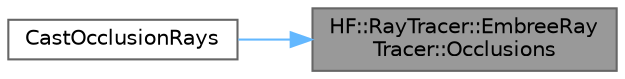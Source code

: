 digraph "HF::RayTracer::EmbreeRayTracer::Occlusions"
{
 // LATEX_PDF_SIZE
  bgcolor="transparent";
  edge [fontname=Helvetica,fontsize=10,labelfontname=Helvetica,labelfontsize=10];
  node [fontname=Helvetica,fontsize=10,shape=box,height=0.2,width=0.4];
  rankdir="RL";
  Node1 [label="HF::RayTracer::EmbreeRay\lTracer::Occlusions",height=0.2,width=0.4,color="gray40", fillcolor="grey60", style="filled", fontcolor="black",tooltip="Cast multiple occlusion rays in parallel."];
  Node1 -> Node2 [dir="back",color="steelblue1",style="solid"];
  Node2 [label="CastOcclusionRays",height=0.2,width=0.4,color="grey40", fillcolor="white", style="filled",URL="$a00457.html#gad1ec557a577507e2da4dfcb0717ea05c",tooltip="Cast one or more occlusion rays in parallel."];
}
